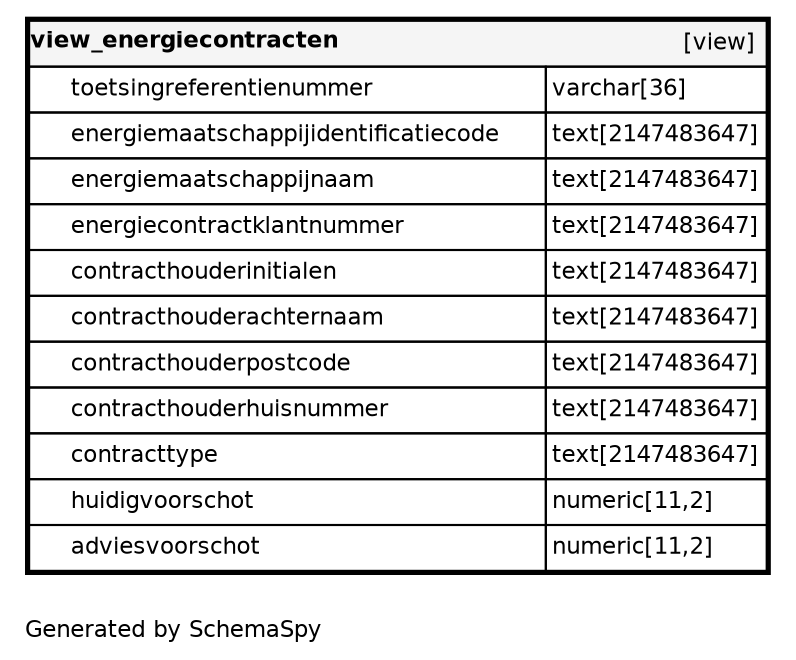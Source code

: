 digraph "oneDegreeRelationshipsDiagram" {
  graph [    rankdir="RL"    bgcolor="#ffffff"    label="\nGenerated by SchemaSpy"    labeljust="l"    nodesep="0.18"    ranksep="0.46"    fontname="Helvetica"    fontsize="11"    ration="compress"  ];  node [    fontname="Helvetica"    fontsize="11"    shape="plaintext"  ];  edge [    arrowsize="0.8"  ];
  "view_energiecontracten" [
   label=<
    <TABLE BORDER="2" CELLBORDER="1" CELLSPACING="0" BGCOLOR="#ffffff">
      <TR><TD COLSPAN="4"  BGCOLOR="#f5f5f5"><TABLE BORDER="0" CELLSPACING="0"><TR><TD ALIGN="LEFT" FIXEDSIZE="TRUE" WIDTH="143" HEIGHT="16"><B>view_energiecontracten</B></TD><TD ALIGN="RIGHT">[view]</TD></TR></TABLE></TD></TR>
      <TR><TD PORT="toetsingreferentienummer" COLSPAN="2" ALIGN="LEFT"><TABLE BORDER="0" CELLSPACING="0" ALIGN="LEFT"><TR ALIGN="LEFT"><TD ALIGN="LEFT" FIXEDSIZE="TRUE" WIDTH="15" HEIGHT="16"></TD><TD ALIGN="LEFT" FIXEDSIZE="TRUE" WIDTH="227" HEIGHT="16">toetsingreferentienummer</TD></TR></TABLE></TD><TD PORT="toetsingreferentienummer.type" ALIGN="LEFT">varchar[36]</TD></TR>
      <TR><TD PORT="energiemaatschappijidentificatiecode" COLSPAN="2" ALIGN="LEFT"><TABLE BORDER="0" CELLSPACING="0" ALIGN="LEFT"><TR ALIGN="LEFT"><TD ALIGN="LEFT" FIXEDSIZE="TRUE" WIDTH="15" HEIGHT="16"></TD><TD ALIGN="LEFT" FIXEDSIZE="TRUE" WIDTH="227" HEIGHT="16">energiemaatschappijidentificatiecode</TD></TR></TABLE></TD><TD PORT="energiemaatschappijidentificatiecode.type" ALIGN="LEFT">text[2147483647]</TD></TR>
      <TR><TD PORT="energiemaatschappijnaam" COLSPAN="2" ALIGN="LEFT"><TABLE BORDER="0" CELLSPACING="0" ALIGN="LEFT"><TR ALIGN="LEFT"><TD ALIGN="LEFT" FIXEDSIZE="TRUE" WIDTH="15" HEIGHT="16"></TD><TD ALIGN="LEFT" FIXEDSIZE="TRUE" WIDTH="227" HEIGHT="16">energiemaatschappijnaam</TD></TR></TABLE></TD><TD PORT="energiemaatschappijnaam.type" ALIGN="LEFT">text[2147483647]</TD></TR>
      <TR><TD PORT="energiecontractklantnummer" COLSPAN="2" ALIGN="LEFT"><TABLE BORDER="0" CELLSPACING="0" ALIGN="LEFT"><TR ALIGN="LEFT"><TD ALIGN="LEFT" FIXEDSIZE="TRUE" WIDTH="15" HEIGHT="16"></TD><TD ALIGN="LEFT" FIXEDSIZE="TRUE" WIDTH="227" HEIGHT="16">energiecontractklantnummer</TD></TR></TABLE></TD><TD PORT="energiecontractklantnummer.type" ALIGN="LEFT">text[2147483647]</TD></TR>
      <TR><TD PORT="contracthouderinitialen" COLSPAN="2" ALIGN="LEFT"><TABLE BORDER="0" CELLSPACING="0" ALIGN="LEFT"><TR ALIGN="LEFT"><TD ALIGN="LEFT" FIXEDSIZE="TRUE" WIDTH="15" HEIGHT="16"></TD><TD ALIGN="LEFT" FIXEDSIZE="TRUE" WIDTH="227" HEIGHT="16">contracthouderinitialen</TD></TR></TABLE></TD><TD PORT="contracthouderinitialen.type" ALIGN="LEFT">text[2147483647]</TD></TR>
      <TR><TD PORT="contracthouderachternaam" COLSPAN="2" ALIGN="LEFT"><TABLE BORDER="0" CELLSPACING="0" ALIGN="LEFT"><TR ALIGN="LEFT"><TD ALIGN="LEFT" FIXEDSIZE="TRUE" WIDTH="15" HEIGHT="16"></TD><TD ALIGN="LEFT" FIXEDSIZE="TRUE" WIDTH="227" HEIGHT="16">contracthouderachternaam</TD></TR></TABLE></TD><TD PORT="contracthouderachternaam.type" ALIGN="LEFT">text[2147483647]</TD></TR>
      <TR><TD PORT="contracthouderpostcode" COLSPAN="2" ALIGN="LEFT"><TABLE BORDER="0" CELLSPACING="0" ALIGN="LEFT"><TR ALIGN="LEFT"><TD ALIGN="LEFT" FIXEDSIZE="TRUE" WIDTH="15" HEIGHT="16"></TD><TD ALIGN="LEFT" FIXEDSIZE="TRUE" WIDTH="227" HEIGHT="16">contracthouderpostcode</TD></TR></TABLE></TD><TD PORT="contracthouderpostcode.type" ALIGN="LEFT">text[2147483647]</TD></TR>
      <TR><TD PORT="contracthouderhuisnummer" COLSPAN="2" ALIGN="LEFT"><TABLE BORDER="0" CELLSPACING="0" ALIGN="LEFT"><TR ALIGN="LEFT"><TD ALIGN="LEFT" FIXEDSIZE="TRUE" WIDTH="15" HEIGHT="16"></TD><TD ALIGN="LEFT" FIXEDSIZE="TRUE" WIDTH="227" HEIGHT="16">contracthouderhuisnummer</TD></TR></TABLE></TD><TD PORT="contracthouderhuisnummer.type" ALIGN="LEFT">text[2147483647]</TD></TR>
      <TR><TD PORT="contracttype" COLSPAN="2" ALIGN="LEFT"><TABLE BORDER="0" CELLSPACING="0" ALIGN="LEFT"><TR ALIGN="LEFT"><TD ALIGN="LEFT" FIXEDSIZE="TRUE" WIDTH="15" HEIGHT="16"></TD><TD ALIGN="LEFT" FIXEDSIZE="TRUE" WIDTH="227" HEIGHT="16">contracttype</TD></TR></TABLE></TD><TD PORT="contracttype.type" ALIGN="LEFT">text[2147483647]</TD></TR>
      <TR><TD PORT="huidigvoorschot" COLSPAN="2" ALIGN="LEFT"><TABLE BORDER="0" CELLSPACING="0" ALIGN="LEFT"><TR ALIGN="LEFT"><TD ALIGN="LEFT" FIXEDSIZE="TRUE" WIDTH="15" HEIGHT="16"></TD><TD ALIGN="LEFT" FIXEDSIZE="TRUE" WIDTH="227" HEIGHT="16">huidigvoorschot</TD></TR></TABLE></TD><TD PORT="huidigvoorschot.type" ALIGN="LEFT">numeric[11,2]</TD></TR>
      <TR><TD PORT="adviesvoorschot" COLSPAN="2" ALIGN="LEFT"><TABLE BORDER="0" CELLSPACING="0" ALIGN="LEFT"><TR ALIGN="LEFT"><TD ALIGN="LEFT" FIXEDSIZE="TRUE" WIDTH="15" HEIGHT="16"></TD><TD ALIGN="LEFT" FIXEDSIZE="TRUE" WIDTH="227" HEIGHT="16">adviesvoorschot</TD></TR></TABLE></TD><TD PORT="adviesvoorschot.type" ALIGN="LEFT">numeric[11,2]</TD></TR>
    </TABLE>>
    URL="view_energiecontracten.html"
    target="_top"
    tooltip="view_energiecontracten"
  ];
}
